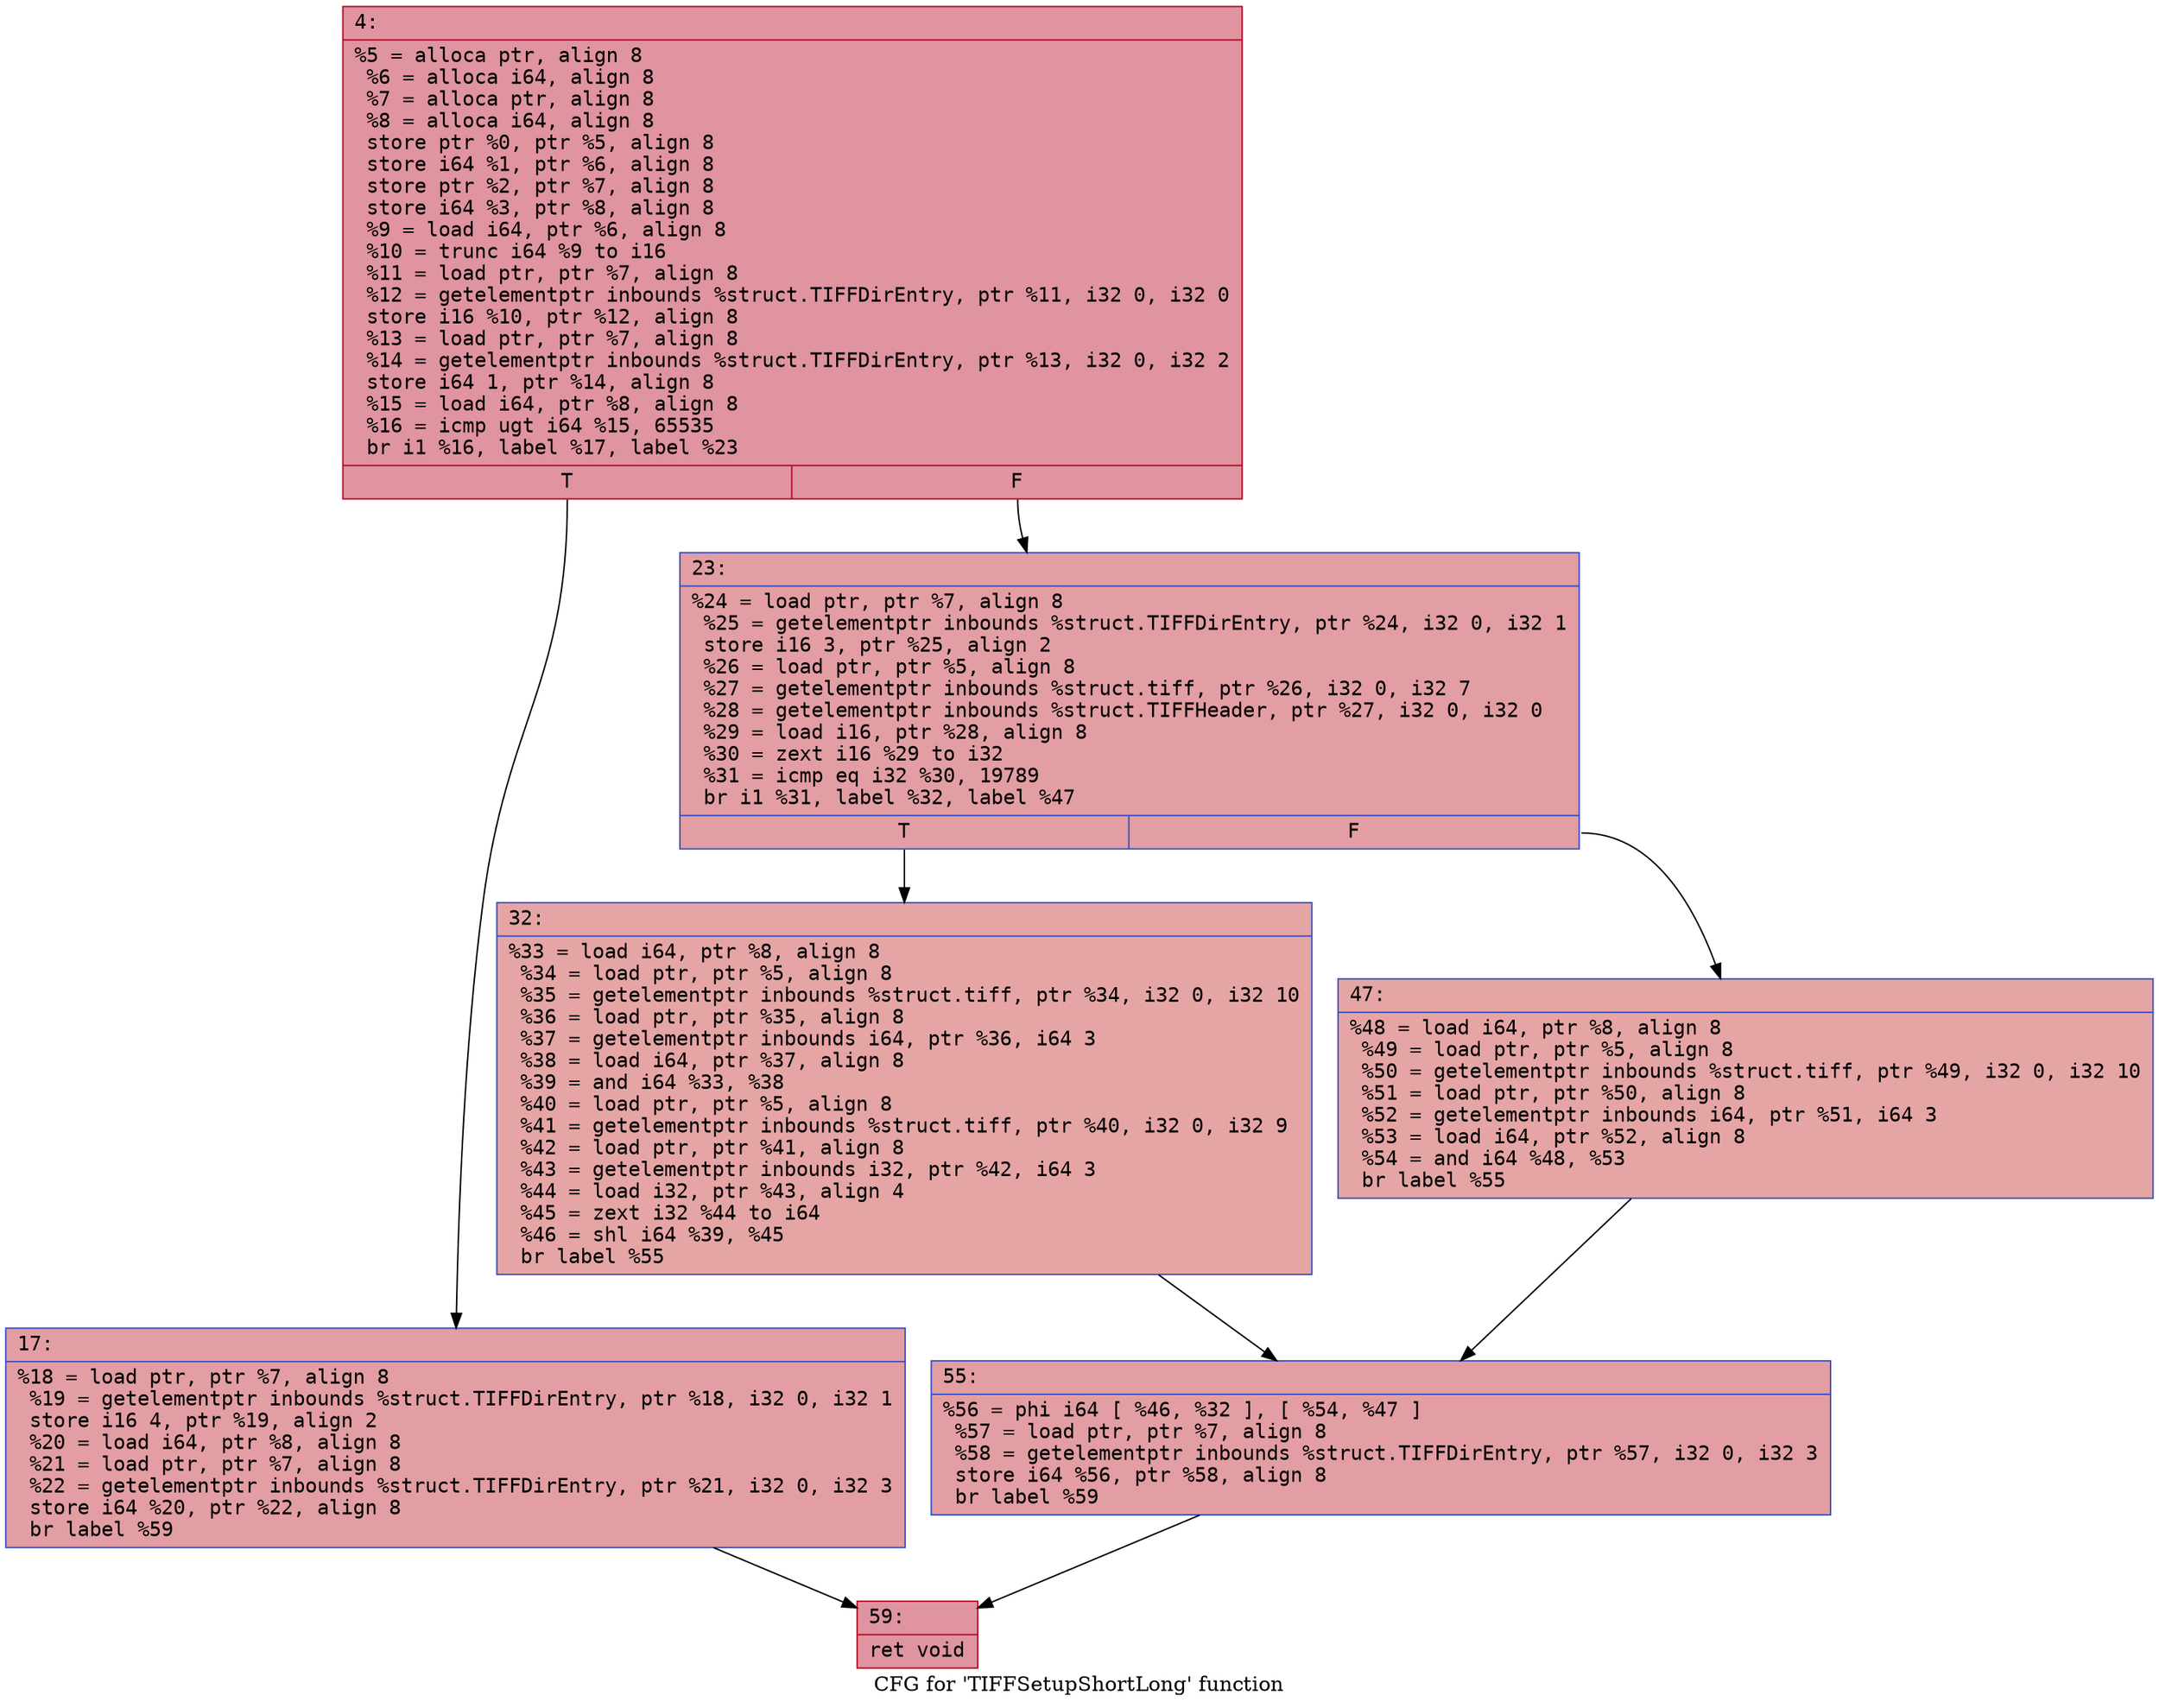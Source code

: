 digraph "CFG for 'TIFFSetupShortLong' function" {
	label="CFG for 'TIFFSetupShortLong' function";

	Node0x6000017e2d50 [shape=record,color="#b70d28ff", style=filled, fillcolor="#b70d2870" fontname="Courier",label="{4:\l|  %5 = alloca ptr, align 8\l  %6 = alloca i64, align 8\l  %7 = alloca ptr, align 8\l  %8 = alloca i64, align 8\l  store ptr %0, ptr %5, align 8\l  store i64 %1, ptr %6, align 8\l  store ptr %2, ptr %7, align 8\l  store i64 %3, ptr %8, align 8\l  %9 = load i64, ptr %6, align 8\l  %10 = trunc i64 %9 to i16\l  %11 = load ptr, ptr %7, align 8\l  %12 = getelementptr inbounds %struct.TIFFDirEntry, ptr %11, i32 0, i32 0\l  store i16 %10, ptr %12, align 8\l  %13 = load ptr, ptr %7, align 8\l  %14 = getelementptr inbounds %struct.TIFFDirEntry, ptr %13, i32 0, i32 2\l  store i64 1, ptr %14, align 8\l  %15 = load i64, ptr %8, align 8\l  %16 = icmp ugt i64 %15, 65535\l  br i1 %16, label %17, label %23\l|{<s0>T|<s1>F}}"];
	Node0x6000017e2d50:s0 -> Node0x6000017e2da0[tooltip="4 -> 17\nProbability 50.00%" ];
	Node0x6000017e2d50:s1 -> Node0x6000017e2df0[tooltip="4 -> 23\nProbability 50.00%" ];
	Node0x6000017e2da0 [shape=record,color="#3d50c3ff", style=filled, fillcolor="#be242e70" fontname="Courier",label="{17:\l|  %18 = load ptr, ptr %7, align 8\l  %19 = getelementptr inbounds %struct.TIFFDirEntry, ptr %18, i32 0, i32 1\l  store i16 4, ptr %19, align 2\l  %20 = load i64, ptr %8, align 8\l  %21 = load ptr, ptr %7, align 8\l  %22 = getelementptr inbounds %struct.TIFFDirEntry, ptr %21, i32 0, i32 3\l  store i64 %20, ptr %22, align 8\l  br label %59\l}"];
	Node0x6000017e2da0 -> Node0x6000017e2f30[tooltip="17 -> 59\nProbability 100.00%" ];
	Node0x6000017e2df0 [shape=record,color="#3d50c3ff", style=filled, fillcolor="#be242e70" fontname="Courier",label="{23:\l|  %24 = load ptr, ptr %7, align 8\l  %25 = getelementptr inbounds %struct.TIFFDirEntry, ptr %24, i32 0, i32 1\l  store i16 3, ptr %25, align 2\l  %26 = load ptr, ptr %5, align 8\l  %27 = getelementptr inbounds %struct.tiff, ptr %26, i32 0, i32 7\l  %28 = getelementptr inbounds %struct.TIFFHeader, ptr %27, i32 0, i32 0\l  %29 = load i16, ptr %28, align 8\l  %30 = zext i16 %29 to i32\l  %31 = icmp eq i32 %30, 19789\l  br i1 %31, label %32, label %47\l|{<s0>T|<s1>F}}"];
	Node0x6000017e2df0:s0 -> Node0x6000017e2e40[tooltip="23 -> 32\nProbability 50.00%" ];
	Node0x6000017e2df0:s1 -> Node0x6000017e2e90[tooltip="23 -> 47\nProbability 50.00%" ];
	Node0x6000017e2e40 [shape=record,color="#3d50c3ff", style=filled, fillcolor="#c5333470" fontname="Courier",label="{32:\l|  %33 = load i64, ptr %8, align 8\l  %34 = load ptr, ptr %5, align 8\l  %35 = getelementptr inbounds %struct.tiff, ptr %34, i32 0, i32 10\l  %36 = load ptr, ptr %35, align 8\l  %37 = getelementptr inbounds i64, ptr %36, i64 3\l  %38 = load i64, ptr %37, align 8\l  %39 = and i64 %33, %38\l  %40 = load ptr, ptr %5, align 8\l  %41 = getelementptr inbounds %struct.tiff, ptr %40, i32 0, i32 9\l  %42 = load ptr, ptr %41, align 8\l  %43 = getelementptr inbounds i32, ptr %42, i64 3\l  %44 = load i32, ptr %43, align 4\l  %45 = zext i32 %44 to i64\l  %46 = shl i64 %39, %45\l  br label %55\l}"];
	Node0x6000017e2e40 -> Node0x6000017e2ee0[tooltip="32 -> 55\nProbability 100.00%" ];
	Node0x6000017e2e90 [shape=record,color="#3d50c3ff", style=filled, fillcolor="#c5333470" fontname="Courier",label="{47:\l|  %48 = load i64, ptr %8, align 8\l  %49 = load ptr, ptr %5, align 8\l  %50 = getelementptr inbounds %struct.tiff, ptr %49, i32 0, i32 10\l  %51 = load ptr, ptr %50, align 8\l  %52 = getelementptr inbounds i64, ptr %51, i64 3\l  %53 = load i64, ptr %52, align 8\l  %54 = and i64 %48, %53\l  br label %55\l}"];
	Node0x6000017e2e90 -> Node0x6000017e2ee0[tooltip="47 -> 55\nProbability 100.00%" ];
	Node0x6000017e2ee0 [shape=record,color="#3d50c3ff", style=filled, fillcolor="#be242e70" fontname="Courier",label="{55:\l|  %56 = phi i64 [ %46, %32 ], [ %54, %47 ]\l  %57 = load ptr, ptr %7, align 8\l  %58 = getelementptr inbounds %struct.TIFFDirEntry, ptr %57, i32 0, i32 3\l  store i64 %56, ptr %58, align 8\l  br label %59\l}"];
	Node0x6000017e2ee0 -> Node0x6000017e2f30[tooltip="55 -> 59\nProbability 100.00%" ];
	Node0x6000017e2f30 [shape=record,color="#b70d28ff", style=filled, fillcolor="#b70d2870" fontname="Courier",label="{59:\l|  ret void\l}"];
}
